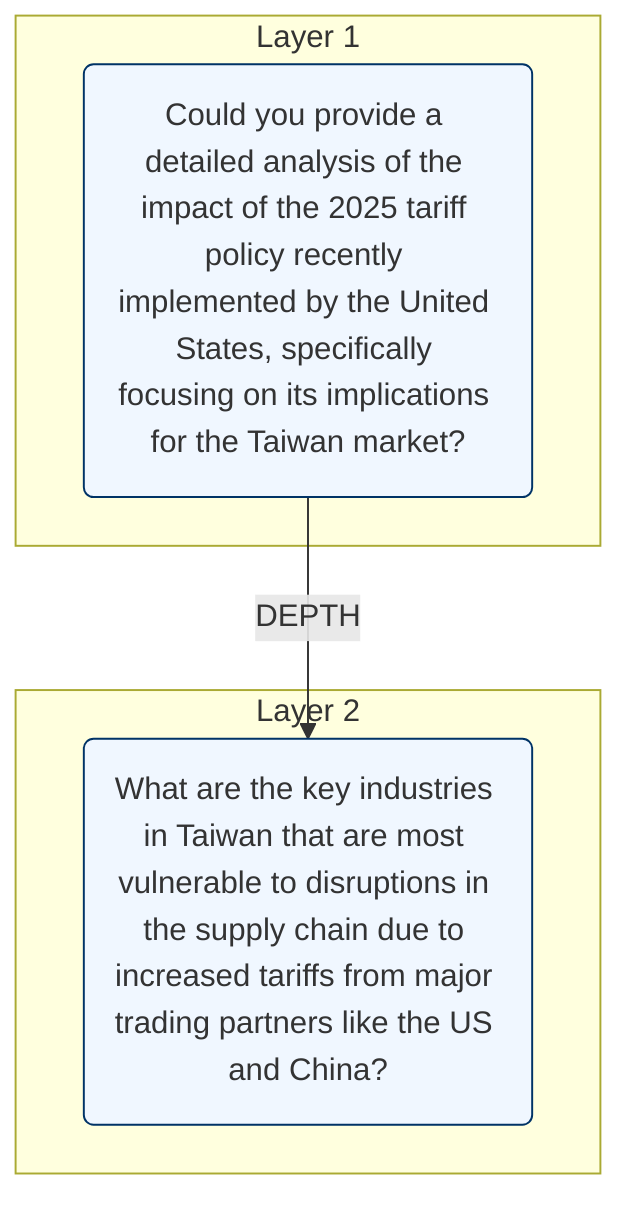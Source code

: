 flowchart TB

    subgraph Layer_1[Layer 1]
        analysis_20250512_143221_root(Could you provide a detailed analysis of the impact of the 2025 tariff policy recently implemented by the United States, specifically focusing on its implications for the Taiwan market?)
    end
    subgraph Layer_2[Layer 2]
        analysis_20250512_143221_root_depth_1(What are the key industries in Taiwan that are most vulnerable to disruptions in the supply chain due to increased tariffs from major trading partners like the US and China?)
    end

    analysis_20250512_143221_root -->|DEPTH| analysis_20250512_143221_root_depth_1


style analysis_20250512_143221_root fill:#f0f7ff,stroke:#003366
style analysis_20250512_143221_root_depth_1 fill:#f0f7ff,stroke:#003366